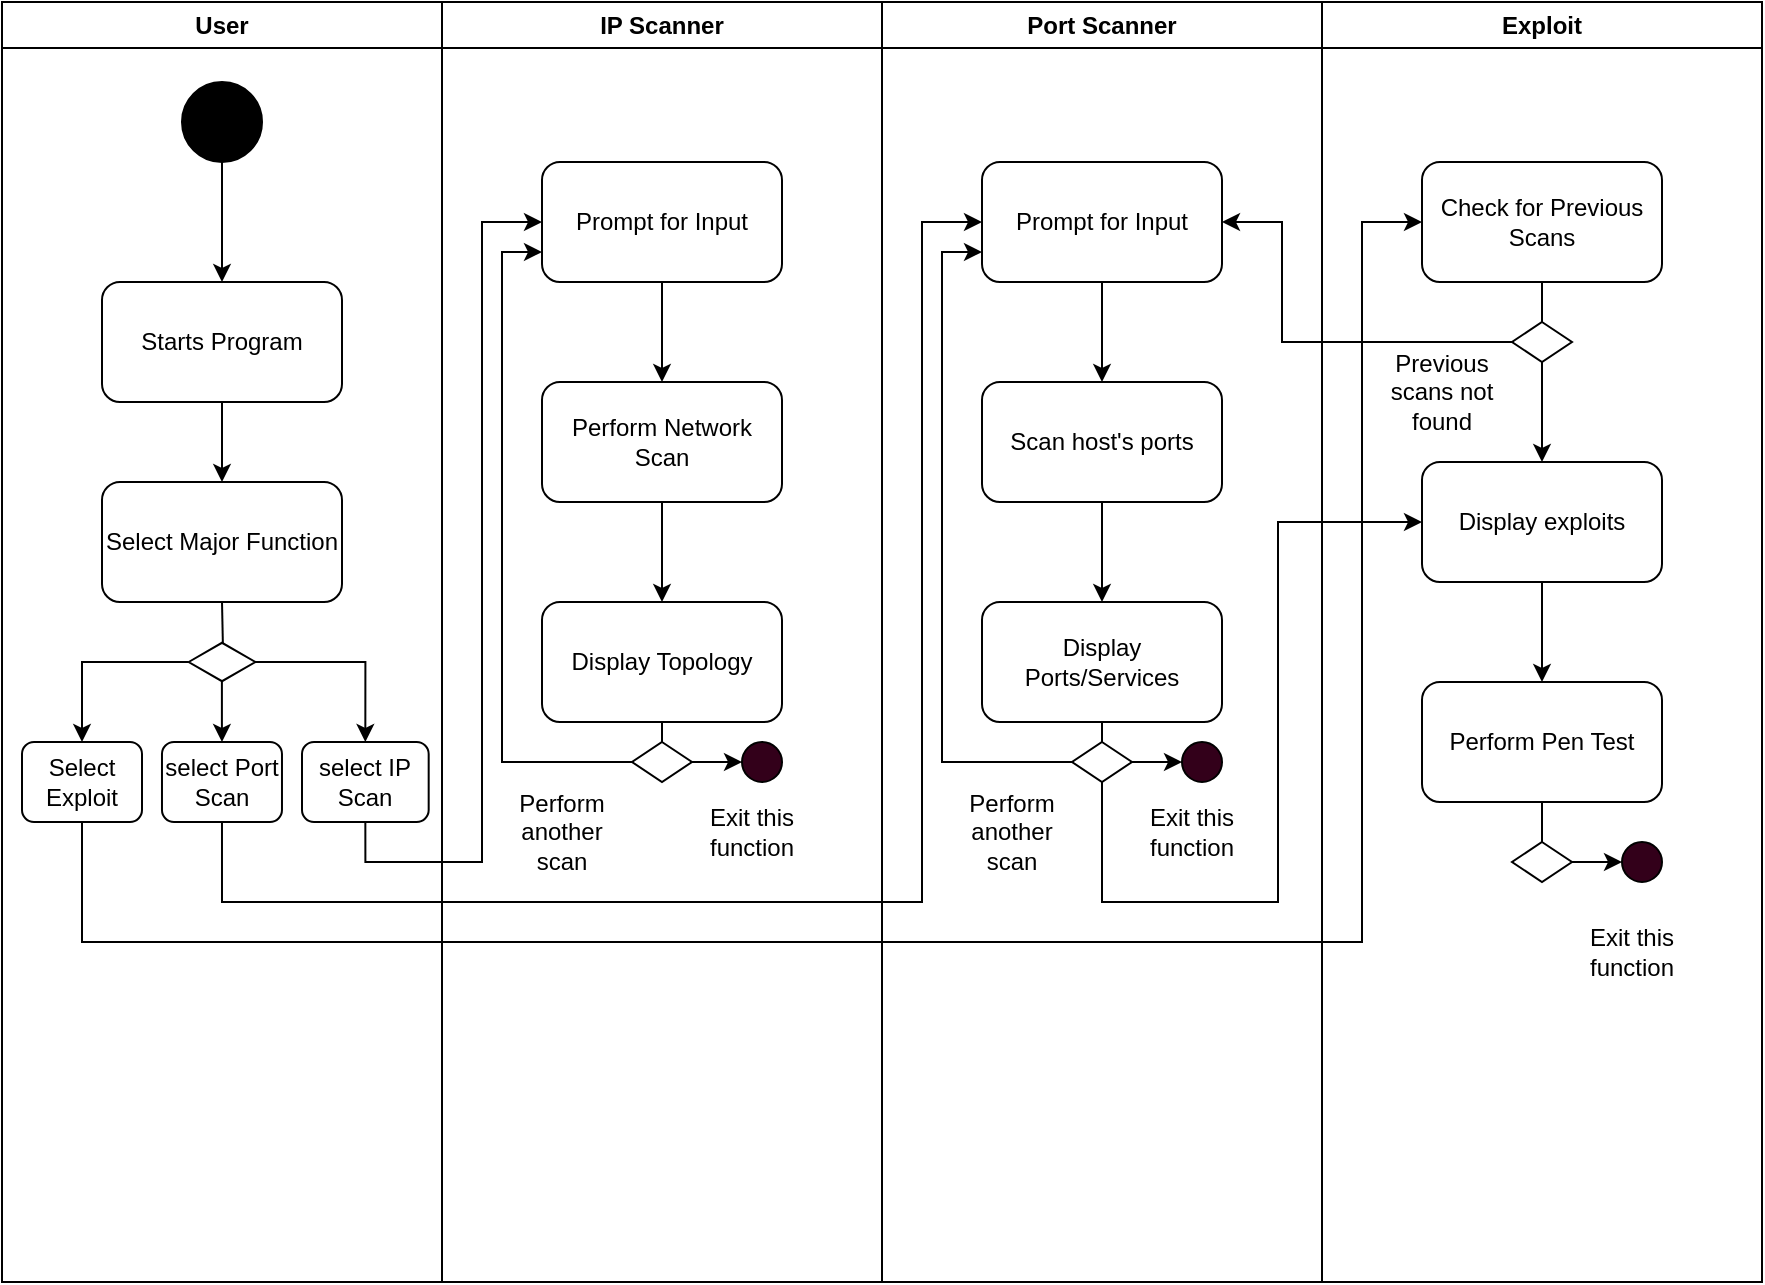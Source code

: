 <mxfile version="24.2.8" type="google">
  <diagram name="Page-1" id="cAaJ6lTeY5esF1sYMo5v">
    <mxGraphModel grid="1" page="1" gridSize="10" guides="1" tooltips="1" connect="1" arrows="1" fold="1" pageScale="1" pageWidth="850" pageHeight="1100" math="0" shadow="0">
      <root>
        <mxCell id="0" />
        <mxCell id="1" parent="0" />
        <mxCell id="1gFPEATudmdzWOuaD5c1-2" value="User" style="swimlane;whiteSpace=wrap;html=1;" vertex="1" parent="1">
          <mxGeometry x="80" y="90" width="220" height="640" as="geometry" />
        </mxCell>
        <mxCell id="1gFPEATudmdzWOuaD5c1-9" style="edgeStyle=orthogonalEdgeStyle;rounded=0;orthogonalLoop=1;jettySize=auto;html=1;exitX=0.5;exitY=1;exitDx=0;exitDy=0;entryX=0.5;entryY=0;entryDx=0;entryDy=0;" edge="1" parent="1gFPEATudmdzWOuaD5c1-2" source="1gFPEATudmdzWOuaD5c1-7" target="1gFPEATudmdzWOuaD5c1-8">
          <mxGeometry relative="1" as="geometry" />
        </mxCell>
        <mxCell id="1gFPEATudmdzWOuaD5c1-7" value="" style="ellipse;whiteSpace=wrap;html=1;aspect=fixed;fillColor=#000000;" vertex="1" parent="1gFPEATudmdzWOuaD5c1-2">
          <mxGeometry x="90" y="40" width="40" height="40" as="geometry" />
        </mxCell>
        <mxCell id="1gFPEATudmdzWOuaD5c1-13" style="edgeStyle=orthogonalEdgeStyle;rounded=0;orthogonalLoop=1;jettySize=auto;html=1;exitX=0.5;exitY=1;exitDx=0;exitDy=0;entryX=0.5;entryY=0;entryDx=0;entryDy=0;" edge="1" parent="1gFPEATudmdzWOuaD5c1-2" source="1gFPEATudmdzWOuaD5c1-8" target="1gFPEATudmdzWOuaD5c1-10">
          <mxGeometry relative="1" as="geometry" />
        </mxCell>
        <mxCell id="1gFPEATudmdzWOuaD5c1-8" value="Starts Program" style="rounded=1;whiteSpace=wrap;html=1;" vertex="1" parent="1gFPEATudmdzWOuaD5c1-2">
          <mxGeometry x="50" y="140" width="120" height="60" as="geometry" />
        </mxCell>
        <mxCell id="1gFPEATudmdzWOuaD5c1-10" value="Select Major Function" style="rounded=1;whiteSpace=wrap;html=1;" vertex="1" parent="1gFPEATudmdzWOuaD5c1-2">
          <mxGeometry x="50" y="240" width="120" height="60" as="geometry" />
        </mxCell>
        <mxCell id="1gFPEATudmdzWOuaD5c1-29" style="edgeStyle=orthogonalEdgeStyle;rounded=0;orthogonalLoop=1;jettySize=auto;html=1;entryX=0.5;entryY=0;entryDx=0;entryDy=0;" edge="1" parent="1gFPEATudmdzWOuaD5c1-2" source="1gFPEATudmdzWOuaD5c1-14" target="1gFPEATudmdzWOuaD5c1-26">
          <mxGeometry relative="1" as="geometry" />
        </mxCell>
        <mxCell id="1gFPEATudmdzWOuaD5c1-30" style="edgeStyle=orthogonalEdgeStyle;rounded=0;orthogonalLoop=1;jettySize=auto;html=1;entryX=0.5;entryY=0;entryDx=0;entryDy=0;" edge="1" parent="1gFPEATudmdzWOuaD5c1-2" source="1gFPEATudmdzWOuaD5c1-14" target="1gFPEATudmdzWOuaD5c1-16">
          <mxGeometry relative="1" as="geometry" />
        </mxCell>
        <mxCell id="1gFPEATudmdzWOuaD5c1-31" style="edgeStyle=orthogonalEdgeStyle;rounded=0;orthogonalLoop=1;jettySize=auto;html=1;entryX=0.5;entryY=0;entryDx=0;entryDy=0;" edge="1" parent="1gFPEATudmdzWOuaD5c1-2" source="1gFPEATudmdzWOuaD5c1-14" target="1gFPEATudmdzWOuaD5c1-15">
          <mxGeometry relative="1" as="geometry" />
        </mxCell>
        <mxCell id="1gFPEATudmdzWOuaD5c1-14" value="" style="html=1;whiteSpace=wrap;aspect=fixed;shape=isoRectangle;" vertex="1" parent="1gFPEATudmdzWOuaD5c1-2">
          <mxGeometry x="93.34" y="320" width="33.33" height="20" as="geometry" />
        </mxCell>
        <mxCell id="1gFPEATudmdzWOuaD5c1-15" value="select IP Scan" style="rounded=1;whiteSpace=wrap;html=1;" vertex="1" parent="1gFPEATudmdzWOuaD5c1-2">
          <mxGeometry x="150" y="370" width="63.34" height="40" as="geometry" />
        </mxCell>
        <mxCell id="1gFPEATudmdzWOuaD5c1-16" value="select Port Scan" style="rounded=1;whiteSpace=wrap;html=1;" vertex="1" parent="1gFPEATudmdzWOuaD5c1-2">
          <mxGeometry x="79.99" y="370" width="60" height="40" as="geometry" />
        </mxCell>
        <mxCell id="1gFPEATudmdzWOuaD5c1-26" value="Select Exploit" style="rounded=1;whiteSpace=wrap;html=1;" vertex="1" parent="1gFPEATudmdzWOuaD5c1-2">
          <mxGeometry x="10.0" y="370" width="60" height="40" as="geometry" />
        </mxCell>
        <mxCell id="1gFPEATudmdzWOuaD5c1-28" style="edgeStyle=orthogonalEdgeStyle;rounded=0;orthogonalLoop=1;jettySize=auto;html=1;exitX=0.5;exitY=1;exitDx=0;exitDy=0;entryX=0.513;entryY=0.044;entryDx=0;entryDy=0;entryPerimeter=0;endArrow=none;endFill=0;" edge="1" parent="1gFPEATudmdzWOuaD5c1-2" source="1gFPEATudmdzWOuaD5c1-10" target="1gFPEATudmdzWOuaD5c1-14">
          <mxGeometry relative="1" as="geometry" />
        </mxCell>
        <mxCell id="1gFPEATudmdzWOuaD5c1-4" value="Exploit" style="swimlane;whiteSpace=wrap;html=1;" vertex="1" parent="1">
          <mxGeometry x="740" y="90" width="220" height="640" as="geometry" />
        </mxCell>
        <mxCell id="W-6KOr46Y98DBWXeV5AB-33" style="edgeStyle=orthogonalEdgeStyle;rounded=0;orthogonalLoop=1;jettySize=auto;html=1;exitX=0.5;exitY=1;exitDx=0;exitDy=0;entryX=0.5;entryY=0;entryDx=0;entryDy=0;endArrow=none;endFill=0;" edge="1" parent="1gFPEATudmdzWOuaD5c1-4" source="1gFPEATudmdzWOuaD5c1-36" target="W-6KOr46Y98DBWXeV5AB-32">
          <mxGeometry relative="1" as="geometry" />
        </mxCell>
        <mxCell id="1gFPEATudmdzWOuaD5c1-36" value="Check for Previous Scans" style="rounded=1;whiteSpace=wrap;html=1;" vertex="1" parent="1gFPEATudmdzWOuaD5c1-4">
          <mxGeometry x="50" y="80" width="120" height="60" as="geometry" />
        </mxCell>
        <mxCell id="W-6KOr46Y98DBWXeV5AB-38" style="edgeStyle=orthogonalEdgeStyle;rounded=0;orthogonalLoop=1;jettySize=auto;html=1;exitX=0.5;exitY=1;exitDx=0;exitDy=0;entryX=0.5;entryY=0;entryDx=0;entryDy=0;" edge="1" parent="1gFPEATudmdzWOuaD5c1-4" source="W-6KOr46Y98DBWXeV5AB-32" target="W-6KOr46Y98DBWXeV5AB-37">
          <mxGeometry relative="1" as="geometry" />
        </mxCell>
        <mxCell id="W-6KOr46Y98DBWXeV5AB-32" value="" style="rhombus;whiteSpace=wrap;html=1;" vertex="1" parent="1gFPEATudmdzWOuaD5c1-4">
          <mxGeometry x="95" y="160" width="30" height="20" as="geometry" />
        </mxCell>
        <mxCell id="W-6KOr46Y98DBWXeV5AB-35" value="Previous scans not found" style="text;html=1;align=center;verticalAlign=middle;whiteSpace=wrap;rounded=0;" vertex="1" parent="1gFPEATudmdzWOuaD5c1-4">
          <mxGeometry x="30" y="180" width="60" height="30" as="geometry" />
        </mxCell>
        <mxCell id="W-6KOr46Y98DBWXeV5AB-46" style="edgeStyle=orthogonalEdgeStyle;rounded=0;orthogonalLoop=1;jettySize=auto;html=1;exitX=0.5;exitY=1;exitDx=0;exitDy=0;" edge="1" parent="1gFPEATudmdzWOuaD5c1-4" source="W-6KOr46Y98DBWXeV5AB-37" target="W-6KOr46Y98DBWXeV5AB-45">
          <mxGeometry relative="1" as="geometry" />
        </mxCell>
        <mxCell id="W-6KOr46Y98DBWXeV5AB-37" value="Display exploits" style="rounded=1;whiteSpace=wrap;html=1;" vertex="1" parent="1gFPEATudmdzWOuaD5c1-4">
          <mxGeometry x="50" y="230" width="120" height="60" as="geometry" />
        </mxCell>
        <mxCell id="W-6KOr46Y98DBWXeV5AB-49" style="edgeStyle=orthogonalEdgeStyle;rounded=0;orthogonalLoop=1;jettySize=auto;html=1;exitX=0.5;exitY=1;exitDx=0;exitDy=0;entryX=0.5;entryY=0;entryDx=0;entryDy=0;endArrow=none;endFill=0;" edge="1" parent="1gFPEATudmdzWOuaD5c1-4" source="W-6KOr46Y98DBWXeV5AB-45" target="W-6KOr46Y98DBWXeV5AB-48">
          <mxGeometry relative="1" as="geometry" />
        </mxCell>
        <mxCell id="W-6KOr46Y98DBWXeV5AB-45" value="Perform Pen Test" style="rounded=1;whiteSpace=wrap;html=1;" vertex="1" parent="1gFPEATudmdzWOuaD5c1-4">
          <mxGeometry x="50" y="340" width="120" height="60" as="geometry" />
        </mxCell>
        <mxCell id="W-6KOr46Y98DBWXeV5AB-47" value="" style="ellipse;whiteSpace=wrap;html=1;aspect=fixed;fillColor=#33001A;" vertex="1" parent="1gFPEATudmdzWOuaD5c1-4">
          <mxGeometry x="150" y="420" width="20" height="20" as="geometry" />
        </mxCell>
        <mxCell id="W-6KOr46Y98DBWXeV5AB-51" style="edgeStyle=orthogonalEdgeStyle;rounded=0;orthogonalLoop=1;jettySize=auto;html=1;exitX=1;exitY=0.5;exitDx=0;exitDy=0;entryX=0;entryY=0.5;entryDx=0;entryDy=0;" edge="1" parent="1gFPEATudmdzWOuaD5c1-4" source="W-6KOr46Y98DBWXeV5AB-48" target="W-6KOr46Y98DBWXeV5AB-47">
          <mxGeometry relative="1" as="geometry" />
        </mxCell>
        <mxCell id="W-6KOr46Y98DBWXeV5AB-48" value="" style="rhombus;whiteSpace=wrap;html=1;" vertex="1" parent="1gFPEATudmdzWOuaD5c1-4">
          <mxGeometry x="95" y="420" width="30" height="20" as="geometry" />
        </mxCell>
        <mxCell id="W-6KOr46Y98DBWXeV5AB-52" value="Exit this function" style="text;html=1;align=center;verticalAlign=middle;whiteSpace=wrap;rounded=0;" vertex="1" parent="1gFPEATudmdzWOuaD5c1-4">
          <mxGeometry x="125" y="460" width="60" height="30" as="geometry" />
        </mxCell>
        <mxCell id="1gFPEATudmdzWOuaD5c1-5" value="IP Scanner" style="swimlane;whiteSpace=wrap;html=1;startSize=23;" vertex="1" parent="1">
          <mxGeometry x="300" y="90" width="220" height="640" as="geometry" />
        </mxCell>
        <mxCell id="W-6KOr46Y98DBWXeV5AB-2" style="edgeStyle=orthogonalEdgeStyle;rounded=0;orthogonalLoop=1;jettySize=auto;html=1;exitX=0.5;exitY=1;exitDx=0;exitDy=0;entryX=0.5;entryY=0;entryDx=0;entryDy=0;" edge="1" parent="1gFPEATudmdzWOuaD5c1-5" source="1gFPEATudmdzWOuaD5c1-32" target="W-6KOr46Y98DBWXeV5AB-1">
          <mxGeometry relative="1" as="geometry" />
        </mxCell>
        <mxCell id="1gFPEATudmdzWOuaD5c1-32" value="Prompt for Input" style="rounded=1;whiteSpace=wrap;html=1;" vertex="1" parent="1gFPEATudmdzWOuaD5c1-5">
          <mxGeometry x="50" y="80" width="120" height="60" as="geometry" />
        </mxCell>
        <mxCell id="W-6KOr46Y98DBWXeV5AB-4" style="edgeStyle=orthogonalEdgeStyle;rounded=0;orthogonalLoop=1;jettySize=auto;html=1;exitX=0.5;exitY=1;exitDx=0;exitDy=0;entryX=0.5;entryY=0;entryDx=0;entryDy=0;" edge="1" parent="1gFPEATudmdzWOuaD5c1-5" source="W-6KOr46Y98DBWXeV5AB-1" target="W-6KOr46Y98DBWXeV5AB-3">
          <mxGeometry relative="1" as="geometry" />
        </mxCell>
        <mxCell id="W-6KOr46Y98DBWXeV5AB-1" value="Perform Network Scan" style="rounded=1;whiteSpace=wrap;html=1;" vertex="1" parent="1gFPEATudmdzWOuaD5c1-5">
          <mxGeometry x="50" y="190" width="120" height="60" as="geometry" />
        </mxCell>
        <mxCell id="W-6KOr46Y98DBWXeV5AB-7" style="edgeStyle=orthogonalEdgeStyle;rounded=0;orthogonalLoop=1;jettySize=auto;html=1;exitX=0.5;exitY=1;exitDx=0;exitDy=0;entryX=0.5;entryY=0;entryDx=0;entryDy=0;endArrow=none;endFill=0;" edge="1" parent="1gFPEATudmdzWOuaD5c1-5" source="W-6KOr46Y98DBWXeV5AB-3" target="W-6KOr46Y98DBWXeV5AB-5">
          <mxGeometry relative="1" as="geometry" />
        </mxCell>
        <mxCell id="W-6KOr46Y98DBWXeV5AB-3" value="Display Topology" style="rounded=1;whiteSpace=wrap;html=1;" vertex="1" parent="1gFPEATudmdzWOuaD5c1-5">
          <mxGeometry x="50" y="300" width="120" height="60" as="geometry" />
        </mxCell>
        <mxCell id="W-6KOr46Y98DBWXeV5AB-15" style="edgeStyle=orthogonalEdgeStyle;rounded=0;orthogonalLoop=1;jettySize=auto;html=1;exitX=1;exitY=0.5;exitDx=0;exitDy=0;entryX=0;entryY=0.5;entryDx=0;entryDy=0;" edge="1" parent="1gFPEATudmdzWOuaD5c1-5" source="W-6KOr46Y98DBWXeV5AB-5" target="W-6KOr46Y98DBWXeV5AB-10">
          <mxGeometry relative="1" as="geometry" />
        </mxCell>
        <mxCell id="W-6KOr46Y98DBWXeV5AB-21" style="edgeStyle=orthogonalEdgeStyle;rounded=0;orthogonalLoop=1;jettySize=auto;html=1;exitX=0;exitY=0.5;exitDx=0;exitDy=0;entryX=0;entryY=0.75;entryDx=0;entryDy=0;" edge="1" parent="1gFPEATudmdzWOuaD5c1-5" source="W-6KOr46Y98DBWXeV5AB-5" target="1gFPEATudmdzWOuaD5c1-32">
          <mxGeometry relative="1" as="geometry" />
        </mxCell>
        <mxCell id="W-6KOr46Y98DBWXeV5AB-5" value="" style="rhombus;whiteSpace=wrap;html=1;" vertex="1" parent="1gFPEATudmdzWOuaD5c1-5">
          <mxGeometry x="95" y="370" width="30" height="20" as="geometry" />
        </mxCell>
        <mxCell id="W-6KOr46Y98DBWXeV5AB-10" value="" style="ellipse;whiteSpace=wrap;html=1;aspect=fixed;fillColor=#33001A;" vertex="1" parent="1gFPEATudmdzWOuaD5c1-5">
          <mxGeometry x="150" y="370" width="20" height="20" as="geometry" />
        </mxCell>
        <mxCell id="W-6KOr46Y98DBWXeV5AB-13" value="Exit this function" style="text;html=1;align=center;verticalAlign=middle;whiteSpace=wrap;rounded=0;" vertex="1" parent="1gFPEATudmdzWOuaD5c1-5">
          <mxGeometry x="125" y="400" width="60" height="30" as="geometry" />
        </mxCell>
        <mxCell id="W-6KOr46Y98DBWXeV5AB-23" value="Perform another scan" style="text;html=1;align=center;verticalAlign=middle;whiteSpace=wrap;rounded=0;" vertex="1" parent="1gFPEATudmdzWOuaD5c1-5">
          <mxGeometry x="30" y="400" width="60" height="30" as="geometry" />
        </mxCell>
        <mxCell id="1gFPEATudmdzWOuaD5c1-6" value="Port Scanner" style="swimlane;whiteSpace=wrap;html=1;startSize=23;" vertex="1" parent="1">
          <mxGeometry x="520" y="90" width="220" height="640" as="geometry" />
        </mxCell>
        <mxCell id="W-6KOr46Y98DBWXeV5AB-17" style="edgeStyle=orthogonalEdgeStyle;rounded=0;orthogonalLoop=1;jettySize=auto;html=1;exitX=0.5;exitY=1;exitDx=0;exitDy=0;entryX=0.5;entryY=0;entryDx=0;entryDy=0;" edge="1" parent="1gFPEATudmdzWOuaD5c1-6" source="1gFPEATudmdzWOuaD5c1-34" target="W-6KOr46Y98DBWXeV5AB-16">
          <mxGeometry relative="1" as="geometry" />
        </mxCell>
        <mxCell id="1gFPEATudmdzWOuaD5c1-34" value="Prompt for Input" style="rounded=1;whiteSpace=wrap;html=1;" vertex="1" parent="1gFPEATudmdzWOuaD5c1-6">
          <mxGeometry x="50" y="80" width="120" height="60" as="geometry" />
        </mxCell>
        <mxCell id="W-6KOr46Y98DBWXeV5AB-20" style="edgeStyle=orthogonalEdgeStyle;rounded=0;orthogonalLoop=1;jettySize=auto;html=1;exitX=0.5;exitY=1;exitDx=0;exitDy=0;entryX=0.5;entryY=0;entryDx=0;entryDy=0;" edge="1" parent="1gFPEATudmdzWOuaD5c1-6" source="W-6KOr46Y98DBWXeV5AB-16" target="W-6KOr46Y98DBWXeV5AB-19">
          <mxGeometry relative="1" as="geometry" />
        </mxCell>
        <mxCell id="W-6KOr46Y98DBWXeV5AB-16" value="Scan host&#39;s ports" style="rounded=1;whiteSpace=wrap;html=1;" vertex="1" parent="1gFPEATudmdzWOuaD5c1-6">
          <mxGeometry x="50" y="190" width="120" height="60" as="geometry" />
        </mxCell>
        <mxCell id="W-6KOr46Y98DBWXeV5AB-18" style="edgeStyle=orthogonalEdgeStyle;rounded=0;orthogonalLoop=1;jettySize=auto;html=1;exitX=0.5;exitY=1;exitDx=0;exitDy=0;" edge="1" parent="1gFPEATudmdzWOuaD5c1-6" source="W-6KOr46Y98DBWXeV5AB-16" target="W-6KOr46Y98DBWXeV5AB-16">
          <mxGeometry relative="1" as="geometry" />
        </mxCell>
        <mxCell id="W-6KOr46Y98DBWXeV5AB-25" style="edgeStyle=orthogonalEdgeStyle;rounded=0;orthogonalLoop=1;jettySize=auto;html=1;exitX=0.5;exitY=1;exitDx=0;exitDy=0;entryX=0.5;entryY=0;entryDx=0;entryDy=0;endArrow=none;endFill=0;" edge="1" parent="1gFPEATudmdzWOuaD5c1-6" source="W-6KOr46Y98DBWXeV5AB-19" target="W-6KOr46Y98DBWXeV5AB-24">
          <mxGeometry relative="1" as="geometry" />
        </mxCell>
        <mxCell id="W-6KOr46Y98DBWXeV5AB-19" value="Display Ports/Services" style="rounded=1;whiteSpace=wrap;html=1;" vertex="1" parent="1gFPEATudmdzWOuaD5c1-6">
          <mxGeometry x="50" y="300" width="120" height="60" as="geometry" />
        </mxCell>
        <mxCell id="W-6KOr46Y98DBWXeV5AB-27" style="edgeStyle=orthogonalEdgeStyle;rounded=0;orthogonalLoop=1;jettySize=auto;html=1;exitX=1;exitY=0.5;exitDx=0;exitDy=0;" edge="1" parent="1gFPEATudmdzWOuaD5c1-6" source="W-6KOr46Y98DBWXeV5AB-24" target="W-6KOr46Y98DBWXeV5AB-26">
          <mxGeometry relative="1" as="geometry" />
        </mxCell>
        <mxCell id="W-6KOr46Y98DBWXeV5AB-30" style="edgeStyle=orthogonalEdgeStyle;rounded=0;orthogonalLoop=1;jettySize=auto;html=1;exitX=0;exitY=0.5;exitDx=0;exitDy=0;entryX=0;entryY=0.75;entryDx=0;entryDy=0;" edge="1" parent="1gFPEATudmdzWOuaD5c1-6" source="W-6KOr46Y98DBWXeV5AB-24" target="1gFPEATudmdzWOuaD5c1-34">
          <mxGeometry relative="1" as="geometry" />
        </mxCell>
        <mxCell id="W-6KOr46Y98DBWXeV5AB-24" value="" style="rhombus;whiteSpace=wrap;html=1;" vertex="1" parent="1gFPEATudmdzWOuaD5c1-6">
          <mxGeometry x="95" y="370" width="30" height="20" as="geometry" />
        </mxCell>
        <mxCell id="W-6KOr46Y98DBWXeV5AB-26" value="" style="ellipse;whiteSpace=wrap;html=1;aspect=fixed;fillColor=#33001A;" vertex="1" parent="1gFPEATudmdzWOuaD5c1-6">
          <mxGeometry x="150" y="370" width="20" height="20" as="geometry" />
        </mxCell>
        <mxCell id="W-6KOr46Y98DBWXeV5AB-28" value="Exit this function" style="text;html=1;align=center;verticalAlign=middle;whiteSpace=wrap;rounded=0;" vertex="1" parent="1gFPEATudmdzWOuaD5c1-6">
          <mxGeometry x="125" y="400" width="60" height="30" as="geometry" />
        </mxCell>
        <mxCell id="W-6KOr46Y98DBWXeV5AB-29" value="Perform another scan" style="text;html=1;align=center;verticalAlign=middle;whiteSpace=wrap;rounded=0;" vertex="1" parent="1gFPEATudmdzWOuaD5c1-6">
          <mxGeometry x="35" y="400" width="60" height="30" as="geometry" />
        </mxCell>
        <mxCell id="1gFPEATudmdzWOuaD5c1-33" style="edgeStyle=orthogonalEdgeStyle;rounded=0;orthogonalLoop=1;jettySize=auto;html=1;exitX=0.5;exitY=1;exitDx=0;exitDy=0;entryX=0;entryY=0.5;entryDx=0;entryDy=0;" edge="1" parent="1" source="1gFPEATudmdzWOuaD5c1-15" target="1gFPEATudmdzWOuaD5c1-32">
          <mxGeometry relative="1" as="geometry">
            <Array as="points">
              <mxPoint x="262" y="520" />
              <mxPoint x="320" y="520" />
              <mxPoint x="320" y="200" />
            </Array>
          </mxGeometry>
        </mxCell>
        <mxCell id="1gFPEATudmdzWOuaD5c1-35" style="edgeStyle=orthogonalEdgeStyle;rounded=0;orthogonalLoop=1;jettySize=auto;html=1;exitX=0.5;exitY=1;exitDx=0;exitDy=0;entryX=0;entryY=0.5;entryDx=0;entryDy=0;" edge="1" parent="1" source="1gFPEATudmdzWOuaD5c1-16" target="1gFPEATudmdzWOuaD5c1-34">
          <mxGeometry relative="1" as="geometry">
            <Array as="points">
              <mxPoint x="190" y="540" />
              <mxPoint x="540" y="540" />
              <mxPoint x="540" y="200" />
            </Array>
          </mxGeometry>
        </mxCell>
        <mxCell id="1gFPEATudmdzWOuaD5c1-37" style="edgeStyle=orthogonalEdgeStyle;rounded=0;orthogonalLoop=1;jettySize=auto;html=1;exitX=0.5;exitY=1;exitDx=0;exitDy=0;entryX=0;entryY=0.5;entryDx=0;entryDy=0;" edge="1" parent="1" source="1gFPEATudmdzWOuaD5c1-26" target="1gFPEATudmdzWOuaD5c1-36">
          <mxGeometry relative="1" as="geometry">
            <Array as="points">
              <mxPoint x="120" y="560" />
              <mxPoint x="760" y="560" />
              <mxPoint x="760" y="200" />
            </Array>
          </mxGeometry>
        </mxCell>
        <mxCell id="W-6KOr46Y98DBWXeV5AB-34" style="edgeStyle=orthogonalEdgeStyle;rounded=0;orthogonalLoop=1;jettySize=auto;html=1;exitX=0;exitY=0.5;exitDx=0;exitDy=0;entryX=1;entryY=0.5;entryDx=0;entryDy=0;" edge="1" parent="1" source="W-6KOr46Y98DBWXeV5AB-32" target="1gFPEATudmdzWOuaD5c1-34">
          <mxGeometry relative="1" as="geometry">
            <Array as="points">
              <mxPoint x="720" y="260" />
              <mxPoint x="720" y="200" />
            </Array>
          </mxGeometry>
        </mxCell>
        <mxCell id="W-6KOr46Y98DBWXeV5AB-44" style="edgeStyle=orthogonalEdgeStyle;rounded=0;orthogonalLoop=1;jettySize=auto;html=1;exitX=0.5;exitY=1;exitDx=0;exitDy=0;entryX=0;entryY=0.5;entryDx=0;entryDy=0;" edge="1" parent="1" source="W-6KOr46Y98DBWXeV5AB-24" target="W-6KOr46Y98DBWXeV5AB-37">
          <mxGeometry relative="1" as="geometry">
            <Array as="points">
              <mxPoint x="630" y="540" />
              <mxPoint x="718" y="540" />
              <mxPoint x="718" y="350" />
            </Array>
          </mxGeometry>
        </mxCell>
      </root>
    </mxGraphModel>
  </diagram>
</mxfile>
